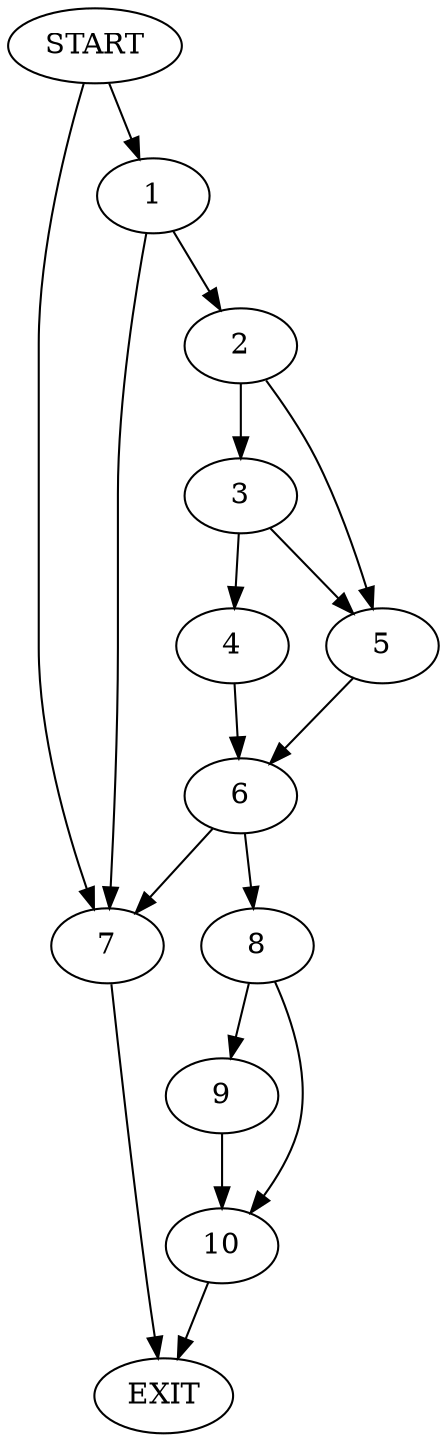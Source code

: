 digraph { 
0 [label="START"];
1;
2;
3;
4;
5;
6;
7;
8;
9;
10;
11[label="EXIT"];
0 -> 7;
0 -> 1;
1 -> 7;
1 -> 2;
2 -> 3;
2 -> 5;
3 -> 4;
3 -> 5;
4 -> 6;
5 -> 6;
6 -> 7;
6 -> 8;
7 -> 11;
8 -> 10;
8 -> 9;
9 -> 10;
10 -> 11;
}